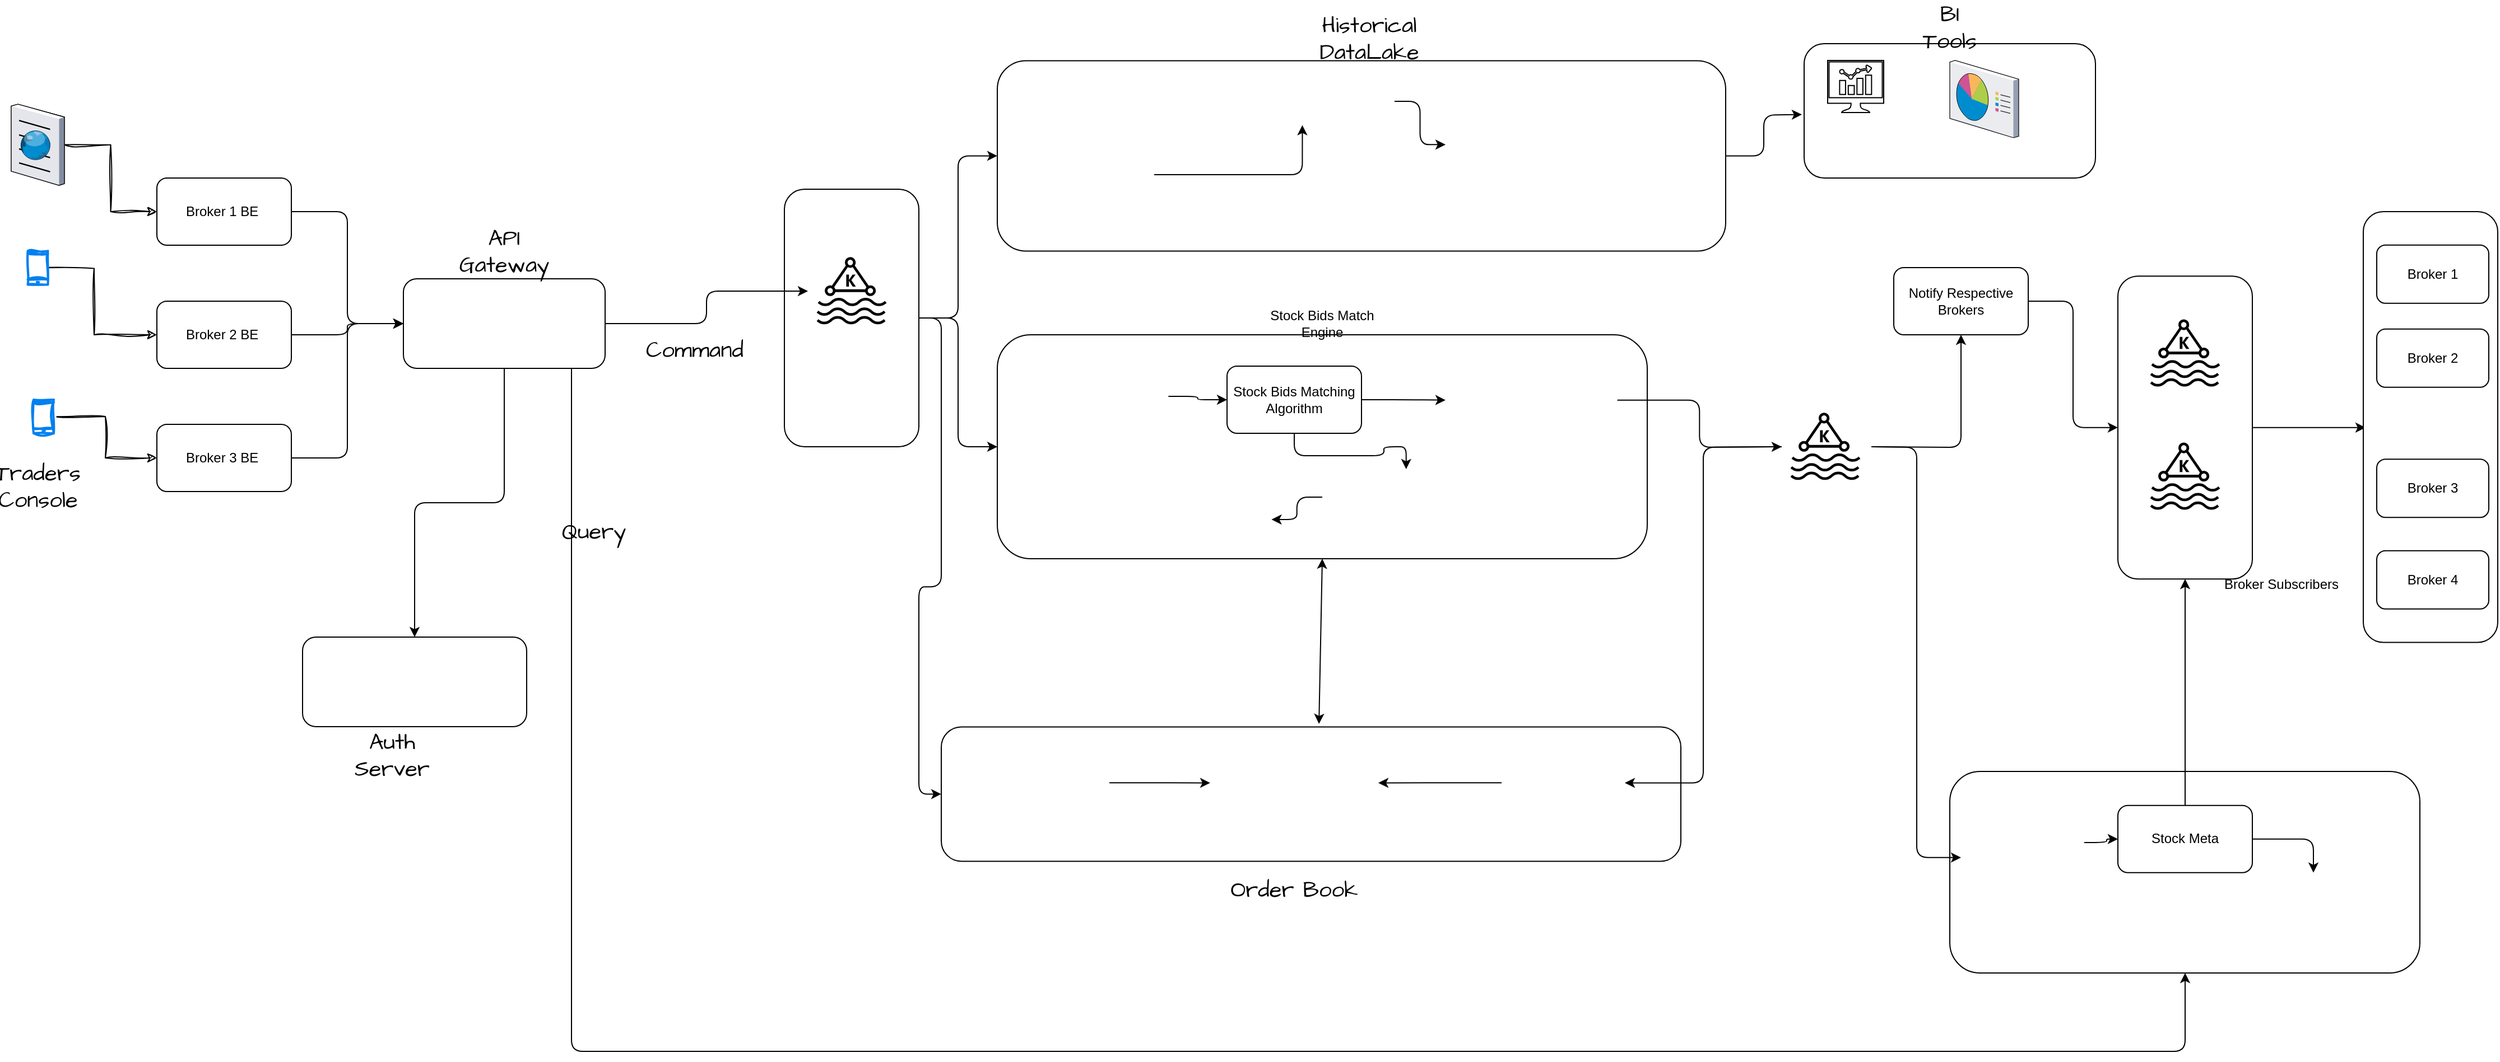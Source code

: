 <mxfile version="21.0.6" type="device"><diagram name="Page-1" id="3wYD7tI5Kv53F43dKnO_"><mxGraphModel dx="2208" dy="1978" grid="1" gridSize="10" guides="1" tooltips="1" connect="1" arrows="1" fold="1" page="1" pageScale="1" pageWidth="827" pageHeight="1169" math="0" shadow="0"><root><mxCell id="0"/><mxCell id="1" parent="0"/><mxCell id="vPITiJB0UEM0vyzkhBeb-19" style="edgeStyle=orthogonalEdgeStyle;rounded=1;orthogonalLoop=1;jettySize=auto;html=1;entryX=0;entryY=0.5;entryDx=0;entryDy=0;labelBackgroundColor=none;fontColor=default;" parent="1" source="vPITiJB0UEM0vyzkhBeb-12" target="vPITiJB0UEM0vyzkhBeb-17" edge="1"><mxGeometry relative="1" as="geometry"/></mxCell><mxCell id="vPITiJB0UEM0vyzkhBeb-29" style="edgeStyle=orthogonalEdgeStyle;rounded=1;orthogonalLoop=1;jettySize=auto;html=1;entryX=0;entryY=0.5;entryDx=0;entryDy=0;labelBackgroundColor=none;fontColor=default;" parent="1" source="vPITiJB0UEM0vyzkhBeb-12" target="vPITiJB0UEM0vyzkhBeb-26" edge="1"><mxGeometry relative="1" as="geometry"/></mxCell><mxCell id="vPITiJB0UEM0vyzkhBeb-96" style="edgeStyle=orthogonalEdgeStyle;rounded=1;orthogonalLoop=1;jettySize=auto;html=1;entryX=0;entryY=0.5;entryDx=0;entryDy=0;labelBackgroundColor=none;fontColor=default;" parent="1" source="vPITiJB0UEM0vyzkhBeb-12" target="vPITiJB0UEM0vyzkhBeb-71" edge="1"><mxGeometry relative="1" as="geometry"/></mxCell><mxCell id="vPITiJB0UEM0vyzkhBeb-12" value="" style="rounded=1;whiteSpace=wrap;html=1;labelBackgroundColor=none;" parent="1" vertex="1"><mxGeometry x="260" y="140" width="120" height="230" as="geometry"/></mxCell><mxCell id="vPITiJB0UEM0vyzkhBeb-24" value="" style="group;labelBackgroundColor=none;rounded=1;" parent="1" vertex="1" connectable="0"><mxGeometry x="400" y="620" width="660" height="130.39" as="geometry"/></mxCell><mxCell id="vPITiJB0UEM0vyzkhBeb-17" value="" style="rounded=1;whiteSpace=wrap;html=1;labelBackgroundColor=none;" parent="vPITiJB0UEM0vyzkhBeb-24" vertex="1"><mxGeometry y="0.19" width="660" height="120" as="geometry"/></mxCell><mxCell id="vPITiJB0UEM0vyzkhBeb-38" style="edgeStyle=orthogonalEdgeStyle;rounded=1;orthogonalLoop=1;jettySize=auto;html=1;labelBackgroundColor=none;fontColor=default;" parent="vPITiJB0UEM0vyzkhBeb-24" source="vPITiJB0UEM0vyzkhBeb-20" target="vPITiJB0UEM0vyzkhBeb-21" edge="1"><mxGeometry relative="1" as="geometry"/></mxCell><mxCell id="vPITiJB0UEM0vyzkhBeb-20" value="" style="shape=image;verticalLabelPosition=bottom;labelBackgroundColor=none;verticalAlign=top;aspect=fixed;imageAspect=0;image=https://upload.wikimedia.org/wikipedia/commons/thumb/7/70/Apache_Flink_logo.svg/1200px-Apache_Flink_logo.svg.png;rounded=1;" parent="vPITiJB0UEM0vyzkhBeb-24" vertex="1"><mxGeometry x="40" y="23.22" width="110" height="53.94" as="geometry"/></mxCell><mxCell id="vPITiJB0UEM0vyzkhBeb-21" value="" style="shape=image;verticalLabelPosition=bottom;labelBackgroundColor=none;verticalAlign=top;aspect=fixed;imageAspect=0;image=https://upload.wikimedia.org/wikipedia/commons/thumb/5/5e/Cassandra_logo.svg/1024px-Cassandra_logo.svg.png;rounded=1;" parent="vPITiJB0UEM0vyzkhBeb-24" vertex="1"><mxGeometry x="240" width="150" height="100.39" as="geometry"/></mxCell><mxCell id="vPITiJB0UEM0vyzkhBeb-45" style="edgeStyle=orthogonalEdgeStyle;rounded=1;orthogonalLoop=1;jettySize=auto;html=1;labelBackgroundColor=none;fontColor=default;" parent="vPITiJB0UEM0vyzkhBeb-24" source="vPITiJB0UEM0vyzkhBeb-44" target="vPITiJB0UEM0vyzkhBeb-21" edge="1"><mxGeometry relative="1" as="geometry"/></mxCell><mxCell id="vPITiJB0UEM0vyzkhBeb-44" value="" style="shape=image;verticalLabelPosition=bottom;labelBackgroundColor=none;verticalAlign=top;aspect=fixed;imageAspect=0;image=https://upload.wikimedia.org/wikipedia/commons/thumb/7/70/Apache_Flink_logo.svg/1200px-Apache_Flink_logo.svg.png;rounded=1;" parent="vPITiJB0UEM0vyzkhBeb-24" vertex="1"><mxGeometry x="500" y="23.22" width="110" height="53.94" as="geometry"/></mxCell><mxCell id="vPITiJB0UEM0vyzkhBeb-25" value="" style="group;labelBackgroundColor=none;rounded=1;" parent="1" vertex="1" connectable="0"><mxGeometry x="470" y="25" width="650" height="170.194" as="geometry"/></mxCell><mxCell id="vPITiJB0UEM0vyzkhBeb-31" value="" style="group;labelBackgroundColor=none;rounded=1;" parent="vPITiJB0UEM0vyzkhBeb-25" vertex="1" connectable="0"><mxGeometry x="-20" y="0.194" width="650" height="170" as="geometry"/></mxCell><mxCell id="vPITiJB0UEM0vyzkhBeb-26" value="" style="rounded=1;whiteSpace=wrap;html=1;labelBackgroundColor=none;" parent="vPITiJB0UEM0vyzkhBeb-31" vertex="1"><mxGeometry width="650" height="170" as="geometry"/></mxCell><mxCell id="vPITiJB0UEM0vyzkhBeb-36" style="edgeStyle=orthogonalEdgeStyle;rounded=1;orthogonalLoop=1;jettySize=auto;html=1;labelBackgroundColor=none;fontColor=default;" parent="vPITiJB0UEM0vyzkhBeb-31" source="vPITiJB0UEM0vyzkhBeb-30" target="vPITiJB0UEM0vyzkhBeb-35" edge="1"><mxGeometry relative="1" as="geometry"/></mxCell><mxCell id="vPITiJB0UEM0vyzkhBeb-30" value="" style="shape=image;verticalLabelPosition=bottom;labelBackgroundColor=none;verticalAlign=top;aspect=fixed;imageAspect=0;image=https://upload.wikimedia.org/wikipedia/commons/0/0e/Hadoop_logo.svg;rounded=1;" parent="vPITiJB0UEM0vyzkhBeb-31" vertex="1"><mxGeometry x="190" y="14.91" width="164.47" height="42.7" as="geometry"/></mxCell><mxCell id="vPITiJB0UEM0vyzkhBeb-35" value="" style="shape=image;verticalLabelPosition=bottom;labelBackgroundColor=none;verticalAlign=top;aspect=fixed;imageAspect=0;image=https://www.pngitem.com/pimgs/m/90-907131_apache-spark-mllib-logo-hd-png-download.png;rounded=1;" parent="vPITiJB0UEM0vyzkhBeb-31" vertex="1"><mxGeometry x="400" y="33.063" width="201.45" height="83.68" as="geometry"/></mxCell><mxCell id="vPITiJB0UEM0vyzkhBeb-140" style="edgeStyle=orthogonalEdgeStyle;rounded=1;orthogonalLoop=1;jettySize=auto;html=1;entryX=0.5;entryY=1;entryDx=0;entryDy=0;labelBackgroundColor=none;fontColor=default;" parent="vPITiJB0UEM0vyzkhBeb-31" source="vPITiJB0UEM0vyzkhBeb-139" target="vPITiJB0UEM0vyzkhBeb-30" edge="1"><mxGeometry relative="1" as="geometry"/></mxCell><mxCell id="vPITiJB0UEM0vyzkhBeb-139" value="" style="shape=image;verticalLabelPosition=bottom;labelBackgroundColor=none;verticalAlign=top;aspect=fixed;imageAspect=0;image=https://upload.wikimedia.org/wikipedia/commons/thumb/7/70/Apache_Flink_logo.svg/1200px-Apache_Flink_logo.svg.png;rounded=1;" parent="vPITiJB0UEM0vyzkhBeb-31" vertex="1"><mxGeometry x="30" y="74.806" width="110" height="53.94" as="geometry"/></mxCell><mxCell id="vPITiJB0UEM0vyzkhBeb-80" value="" style="rounded=1;whiteSpace=wrap;html=1;labelBackgroundColor=none;" parent="1" vertex="1"><mxGeometry x="1300" y="660" width="419.5" height="180" as="geometry"/></mxCell><mxCell id="vPITiJB0UEM0vyzkhBeb-82" style="edgeStyle=orthogonalEdgeStyle;rounded=1;orthogonalLoop=1;jettySize=auto;html=1;entryX=0;entryY=0.75;entryDx=0;entryDy=0;labelBackgroundColor=none;fontColor=default;" parent="1" target="vPITiJB0UEM0vyzkhBeb-133" edge="1"><mxGeometry relative="1" as="geometry"><mxPoint x="1230" y="370" as="sourcePoint"/></mxGeometry></mxCell><mxCell id="vPITiJB0UEM0vyzkhBeb-84" style="edgeStyle=orthogonalEdgeStyle;rounded=1;orthogonalLoop=1;jettySize=auto;html=1;exitX=0.5;exitY=0;exitDx=0;exitDy=0;labelBackgroundColor=none;fontColor=default;" parent="1" source="vPITiJB0UEM0vyzkhBeb-135" target="vPITiJB0UEM0vyzkhBeb-50" edge="1"><mxGeometry relative="1" as="geometry"/></mxCell><mxCell id="vPITiJB0UEM0vyzkhBeb-132" style="edgeStyle=orthogonalEdgeStyle;rounded=1;orthogonalLoop=1;jettySize=auto;html=1;labelBackgroundColor=none;fontColor=default;" parent="1" source="vPITiJB0UEM0vyzkhBeb-101" target="vPITiJB0UEM0vyzkhBeb-50" edge="1"><mxGeometry relative="1" as="geometry"/></mxCell><mxCell id="vPITiJB0UEM0vyzkhBeb-101" value="Notify Respective&lt;br&gt;Brokers" style="rounded=1;whiteSpace=wrap;html=1;labelBackgroundColor=none;" parent="1" vertex="1"><mxGeometry x="1250" y="210" width="120" height="60" as="geometry"/></mxCell><mxCell id="vPITiJB0UEM0vyzkhBeb-106" style="edgeStyle=orthogonalEdgeStyle;rounded=1;orthogonalLoop=1;jettySize=auto;html=1;labelBackgroundColor=none;fontColor=default;" parent="1" source="vPITiJB0UEM0vyzkhBeb-26" edge="1"><mxGeometry relative="1" as="geometry"><mxPoint x="1168" y="73.3" as="targetPoint"/></mxGeometry></mxCell><mxCell id="vPITiJB0UEM0vyzkhBeb-107" value="" style="rounded=1;whiteSpace=wrap;html=1;labelBackgroundColor=none;" parent="1" vertex="1"><mxGeometry x="1170" y="10" width="260" height="120" as="geometry"/></mxCell><mxCell id="vPITiJB0UEM0vyzkhBeb-114" value="" style="verticalLabelPosition=bottom;aspect=fixed;html=1;verticalAlign=top;strokeColor=none;align=center;outlineConnect=0;shape=mxgraph.citrix.reporting;labelBackgroundColor=none;rounded=1;" parent="1" vertex="1"><mxGeometry x="1300" y="25" width="61.5" height="69" as="geometry"/></mxCell><mxCell id="vPITiJB0UEM0vyzkhBeb-71" value="" style="rounded=1;whiteSpace=wrap;html=1;labelBackgroundColor=none;" parent="1" vertex="1"><mxGeometry x="450" y="270" width="580" height="200" as="geometry"/></mxCell><mxCell id="vPITiJB0UEM0vyzkhBeb-72" value="" style="shape=image;verticalLabelPosition=bottom;labelBackgroundColor=none;verticalAlign=top;aspect=fixed;imageAspect=0;image=https://blog.knoldus.com/wp-content/uploads/2022/03/spark_streaming_logo.png;rounded=1;" parent="1" vertex="1"><mxGeometry x="460" y="280" width="142.68" height="90" as="geometry"/></mxCell><mxCell id="vPITiJB0UEM0vyzkhBeb-123" style="edgeStyle=orthogonalEdgeStyle;rounded=1;orthogonalLoop=1;jettySize=auto;html=1;labelBackgroundColor=none;fontColor=default;" parent="1" source="vPITiJB0UEM0vyzkhBeb-75" target="vPITiJB0UEM0vyzkhBeb-122" edge="1"><mxGeometry relative="1" as="geometry"/></mxCell><mxCell id="vPITiJB0UEM0vyzkhBeb-75" value="Stock Bids Matching &lt;br&gt;Algorithm" style="rounded=1;whiteSpace=wrap;html=1;labelBackgroundColor=none;" parent="1" vertex="1"><mxGeometry x="655" y="298" width="120" height="60" as="geometry"/></mxCell><mxCell id="vPITiJB0UEM0vyzkhBeb-76" style="edgeStyle=orthogonalEdgeStyle;rounded=1;orthogonalLoop=1;jettySize=auto;html=1;labelBackgroundColor=none;fontColor=default;" parent="1" source="vPITiJB0UEM0vyzkhBeb-72" target="vPITiJB0UEM0vyzkhBeb-75" edge="1"><mxGeometry relative="1" as="geometry"/></mxCell><mxCell id="vPITiJB0UEM0vyzkhBeb-121" style="edgeStyle=orthogonalEdgeStyle;rounded=1;orthogonalLoop=1;jettySize=auto;html=1;labelBackgroundColor=none;fontColor=default;" parent="1" source="vPITiJB0UEM0vyzkhBeb-77" edge="1"><mxGeometry relative="1" as="geometry"><mxPoint x="1150" y="370" as="targetPoint"/></mxGeometry></mxCell><mxCell id="vPITiJB0UEM0vyzkhBeb-77" value="" style="shape=image;verticalLabelPosition=bottom;labelBackgroundColor=none;verticalAlign=top;aspect=fixed;imageAspect=0;image=https://blog.knoldus.com/wp-content/uploads/2022/03/spark_streaming_logo.png;rounded=1;" parent="1" vertex="1"><mxGeometry x="850" y="280" width="153.29" height="96.69" as="geometry"/></mxCell><mxCell id="vPITiJB0UEM0vyzkhBeb-78" style="edgeStyle=orthogonalEdgeStyle;rounded=1;orthogonalLoop=1;jettySize=auto;html=1;entryX=0;entryY=0.5;entryDx=0;entryDy=0;labelBackgroundColor=none;fontColor=default;" parent="1" source="vPITiJB0UEM0vyzkhBeb-75" target="vPITiJB0UEM0vyzkhBeb-77" edge="1"><mxGeometry relative="1" as="geometry"/></mxCell><mxCell id="vPITiJB0UEM0vyzkhBeb-130" style="edgeStyle=orthogonalEdgeStyle;rounded=1;orthogonalLoop=1;jettySize=auto;html=1;entryX=1;entryY=0.5;entryDx=0;entryDy=0;labelBackgroundColor=none;fontColor=default;" parent="1" target="vPITiJB0UEM0vyzkhBeb-44" edge="1"><mxGeometry relative="1" as="geometry"><mxPoint x="1150" y="370" as="sourcePoint"/></mxGeometry></mxCell><mxCell id="vPITiJB0UEM0vyzkhBeb-131" style="edgeStyle=orthogonalEdgeStyle;rounded=1;orthogonalLoop=1;jettySize=auto;html=1;entryX=0.5;entryY=1;entryDx=0;entryDy=0;labelBackgroundColor=none;fontColor=default;" parent="1" target="vPITiJB0UEM0vyzkhBeb-101" edge="1"><mxGeometry relative="1" as="geometry"><mxPoint x="1230" y="370" as="sourcePoint"/></mxGeometry></mxCell><mxCell id="vPITiJB0UEM0vyzkhBeb-117" value="" style="group;labelBackgroundColor=none;rounded=1;" parent="1" vertex="1" connectable="0"><mxGeometry x="1460" y="162.88" width="329" height="457.12" as="geometry"/></mxCell><mxCell id="vPITiJB0UEM0vyzkhBeb-57" value="Broker Subscribers" style="text;html=1;strokeColor=none;fillColor=none;align=center;verticalAlign=middle;whiteSpace=wrap;rounded=1;labelBackgroundColor=none;" parent="vPITiJB0UEM0vyzkhBeb-117" vertex="1"><mxGeometry x="81" y="301.75" width="110" height="55.75" as="geometry"/></mxCell><mxCell id="vPITiJB0UEM0vyzkhBeb-66" style="edgeStyle=orthogonalEdgeStyle;rounded=1;orthogonalLoop=1;jettySize=auto;html=1;entryX=0;entryY=0.5;entryDx=0;entryDy=0;labelBackgroundColor=none;fontColor=default;" parent="vPITiJB0UEM0vyzkhBeb-117" source="vPITiJB0UEM0vyzkhBeb-50" edge="1"><mxGeometry relative="1" as="geometry"><mxPoint x="211" y="190.005" as="targetPoint"/></mxGeometry></mxCell><mxCell id="vPITiJB0UEM0vyzkhBeb-50" value="" style="rounded=1;whiteSpace=wrap;html=1;labelBackgroundColor=none;" parent="vPITiJB0UEM0vyzkhBeb-117" vertex="1"><mxGeometry x="-10" y="54.75" width="120" height="270.5" as="geometry"/></mxCell><mxCell id="vPITiJB0UEM0vyzkhBeb-51" value="" style="points=[[0,0,0],[0.25,0,0],[0.5,0,0],[0.75,0,0],[1,0,0],[0,1,0],[0.25,1,0],[0.5,1,0],[0.75,1,0],[1,1,0],[0,0.25,0],[0,0.5,0],[0,0.75,0],[1,0.25,0],[1,0.5,0],[1,0.75,0]];outlineConnect=0;gradientDirection=north;dashed=0;verticalLabelPosition=bottom;verticalAlign=top;align=center;html=1;fontSize=12;fontStyle=0;aspect=fixed;shape=mxgraph.aws4.resourceIcon;resIcon=mxgraph.aws4.managed_streaming_for_kafka;labelBackgroundColor=none;rounded=1;" parent="vPITiJB0UEM0vyzkhBeb-117" vertex="1"><mxGeometry x="11" y="84.75" width="78" height="78" as="geometry"/></mxCell><mxCell id="vPITiJB0UEM0vyzkhBeb-55" value="" style="points=[[0,0,0],[0.25,0,0],[0.5,0,0],[0.75,0,0],[1,0,0],[0,1,0],[0.25,1,0],[0.5,1,0],[0.75,1,0],[1,1,0],[0,0.25,0],[0,0.5,0],[0,0.75,0],[1,0.25,0],[1,0.5,0],[1,0.75,0]];outlineConnect=0;gradientDirection=north;dashed=0;verticalLabelPosition=bottom;verticalAlign=top;align=center;html=1;fontSize=12;fontStyle=0;aspect=fixed;shape=mxgraph.aws4.resourceIcon;resIcon=mxgraph.aws4.managed_streaming_for_kafka;labelBackgroundColor=none;rounded=1;" parent="vPITiJB0UEM0vyzkhBeb-117" vertex="1"><mxGeometry x="11" y="194.75" width="78" height="78" as="geometry"/></mxCell><mxCell id="vPITiJB0UEM0vyzkhBeb-83" value="" style="group;labelBackgroundColor=none;rounded=1;" parent="vPITiJB0UEM0vyzkhBeb-117" vertex="1" connectable="0"><mxGeometry x="209" y="-2.88" width="120" height="384.75" as="geometry"/></mxCell><mxCell id="vPITiJB0UEM0vyzkhBeb-56" value="" style="rounded=1;whiteSpace=wrap;html=1;labelBackgroundColor=none;" parent="vPITiJB0UEM0vyzkhBeb-83" vertex="1"><mxGeometry width="120" height="384.75" as="geometry"/></mxCell><mxCell id="vPITiJB0UEM0vyzkhBeb-62" value="Broker 1" style="rounded=1;whiteSpace=wrap;html=1;labelBackgroundColor=none;" parent="vPITiJB0UEM0vyzkhBeb-83" vertex="1"><mxGeometry x="12" y="29.88" width="100" height="52" as="geometry"/></mxCell><mxCell id="vPITiJB0UEM0vyzkhBeb-63" value="Broker 2" style="rounded=1;whiteSpace=wrap;html=1;labelBackgroundColor=none;" parent="vPITiJB0UEM0vyzkhBeb-83" vertex="1"><mxGeometry x="12" y="104.88" width="100" height="52" as="geometry"/></mxCell><mxCell id="vPITiJB0UEM0vyzkhBeb-64" value="Broker 3" style="rounded=1;whiteSpace=wrap;html=1;labelBackgroundColor=none;" parent="vPITiJB0UEM0vyzkhBeb-83" vertex="1"><mxGeometry x="12" y="221.13" width="100" height="52" as="geometry"/></mxCell><mxCell id="vPITiJB0UEM0vyzkhBeb-65" value="Broker 4" style="rounded=1;whiteSpace=wrap;html=1;labelBackgroundColor=none;" parent="vPITiJB0UEM0vyzkhBeb-83" vertex="1"><mxGeometry x="12" y="302.88" width="100" height="52" as="geometry"/></mxCell><mxCell id="vPITiJB0UEM0vyzkhBeb-126" style="edgeStyle=orthogonalEdgeStyle;rounded=1;orthogonalLoop=1;jettySize=auto;html=1;labelBackgroundColor=none;fontColor=default;" parent="1" source="vPITiJB0UEM0vyzkhBeb-122" target="vPITiJB0UEM0vyzkhBeb-125" edge="1"><mxGeometry relative="1" as="geometry"/></mxCell><mxCell id="vPITiJB0UEM0vyzkhBeb-122" value="" style="shape=image;verticalLabelPosition=bottom;labelBackgroundColor=none;verticalAlign=top;aspect=fixed;imageAspect=0;image=https://upload.wikimedia.org/wikipedia/en/6/6b/Redis_Logo.svg;rounded=1;" parent="1" vertex="1"><mxGeometry x="740" y="390" width="149.69" height="50" as="geometry"/></mxCell><mxCell id="vPITiJB0UEM0vyzkhBeb-125" value="" style="shape=image;verticalLabelPosition=bottom;labelBackgroundColor=none;verticalAlign=top;aspect=fixed;imageAspect=0;image=https://upload.wikimedia.org/wikipedia/commons/thumb/5/5e/Cassandra_logo.svg/1024px-Cassandra_logo.svg.png;rounded=1;" parent="1" vertex="1"><mxGeometry x="620" y="410" width="74.71" height="50" as="geometry"/></mxCell><mxCell id="vPITiJB0UEM0vyzkhBeb-128" value="" style="endArrow=classic;startArrow=classic;html=1;rounded=1;exitX=0.647;exitY=-0.025;exitDx=0;exitDy=0;entryX=0.5;entryY=1;entryDx=0;entryDy=0;exitPerimeter=0;labelBackgroundColor=none;fontColor=default;" parent="1" source="vPITiJB0UEM0vyzkhBeb-21" target="vPITiJB0UEM0vyzkhBeb-71" edge="1"><mxGeometry width="50" height="50" relative="1" as="geometry"><mxPoint x="770" y="500" as="sourcePoint"/><mxPoint x="820" y="450" as="targetPoint"/></mxGeometry></mxCell><mxCell id="vPITiJB0UEM0vyzkhBeb-136" style="edgeStyle=orthogonalEdgeStyle;rounded=1;orthogonalLoop=1;jettySize=auto;html=1;entryX=0;entryY=0.5;entryDx=0;entryDy=0;labelBackgroundColor=none;fontColor=default;" parent="1" source="vPITiJB0UEM0vyzkhBeb-133" target="vPITiJB0UEM0vyzkhBeb-135" edge="1"><mxGeometry relative="1" as="geometry"/></mxCell><mxCell id="vPITiJB0UEM0vyzkhBeb-133" value="" style="shape=image;verticalLabelPosition=bottom;labelBackgroundColor=none;verticalAlign=top;aspect=fixed;imageAspect=0;image=https://upload.wikimedia.org/wikipedia/commons/thumb/7/70/Apache_Flink_logo.svg/1200px-Apache_Flink_logo.svg.png;rounded=1;" parent="1" vertex="1"><mxGeometry x="1310" y="696.45" width="110" height="53.94" as="geometry"/></mxCell><mxCell id="vPITiJB0UEM0vyzkhBeb-134" value="" style="shape=image;verticalLabelPosition=bottom;labelBackgroundColor=none;verticalAlign=top;aspect=fixed;imageAspect=0;image=https://upload.wikimedia.org/wikipedia/commons/thumb/5/5e/Cassandra_logo.svg/1024px-Cassandra_logo.svg.png;rounded=1;" parent="1" vertex="1"><mxGeometry x="1569.5" y="750.39" width="110" height="73.62" as="geometry"/></mxCell><mxCell id="vPITiJB0UEM0vyzkhBeb-137" style="edgeStyle=orthogonalEdgeStyle;rounded=1;orthogonalLoop=1;jettySize=auto;html=1;entryX=0.5;entryY=0;entryDx=0;entryDy=0;exitX=1;exitY=0.5;exitDx=0;exitDy=0;labelBackgroundColor=none;fontColor=default;" parent="1" source="vPITiJB0UEM0vyzkhBeb-135" target="vPITiJB0UEM0vyzkhBeb-134" edge="1"><mxGeometry relative="1" as="geometry"/></mxCell><mxCell id="vPITiJB0UEM0vyzkhBeb-135" value="Stock Meta" style="rounded=1;whiteSpace=wrap;html=1;labelBackgroundColor=none;" parent="1" vertex="1"><mxGeometry x="1450" y="690.39" width="120" height="60" as="geometry"/></mxCell><mxCell id="vPITiJB0UEM0vyzkhBeb-138" value="" style="points=[[0,0,0],[0.25,0,0],[0.5,0,0],[0.75,0,0],[1,0,0],[0,1,0],[0.25,1,0],[0.5,1,0],[0.75,1,0],[1,1,0],[0,0.25,0],[0,0.5,0],[0,0.75,0],[1,0.25,0],[1,0.5,0],[1,0.75,0]];outlineConnect=0;gradientDirection=north;dashed=0;verticalLabelPosition=bottom;verticalAlign=top;align=center;html=1;fontSize=12;fontStyle=0;aspect=fixed;shape=mxgraph.aws4.resourceIcon;resIcon=mxgraph.aws4.managed_streaming_for_kafka;labelBackgroundColor=none;rounded=1;" parent="1" vertex="1"><mxGeometry x="281" y="192" width="78" height="78" as="geometry"/></mxCell><mxCell id="vPITiJB0UEM0vyzkhBeb-141" value="" style="points=[[0,0,0],[0.25,0,0],[0.5,0,0],[0.75,0,0],[1,0,0],[0,1,0],[0.25,1,0],[0.5,1,0],[0.75,1,0],[1,1,0],[0,0.25,0],[0,0.5,0],[0,0.75,0],[1,0.25,0],[1,0.5,0],[1,0.75,0]];outlineConnect=0;gradientDirection=north;dashed=0;verticalLabelPosition=bottom;verticalAlign=top;align=center;html=1;fontSize=12;fontStyle=0;aspect=fixed;shape=mxgraph.aws4.resourceIcon;resIcon=mxgraph.aws4.managed_streaming_for_kafka;labelBackgroundColor=none;rounded=1;" parent="1" vertex="1"><mxGeometry x="1150" y="331" width="78" height="78" as="geometry"/></mxCell><mxCell id="vPITiJB0UEM0vyzkhBeb-142" value="" style="group;labelBackgroundColor=none;rounded=1;" parent="1" vertex="1" connectable="0"><mxGeometry x="-300" y="130" width="120" height="280" as="geometry"/></mxCell><mxCell id="vPITiJB0UEM0vyzkhBeb-6" value="Broker 1 BE&amp;nbsp;" style="rounded=1;whiteSpace=wrap;html=1;labelBackgroundColor=none;" parent="vPITiJB0UEM0vyzkhBeb-142" vertex="1"><mxGeometry width="120" height="60" as="geometry"/></mxCell><mxCell id="vPITiJB0UEM0vyzkhBeb-7" value="Broker&amp;nbsp;2 BE&amp;nbsp;" style="rounded=1;whiteSpace=wrap;html=1;labelBackgroundColor=none;" parent="vPITiJB0UEM0vyzkhBeb-142" vertex="1"><mxGeometry y="110" width="120" height="60" as="geometry"/></mxCell><mxCell id="vPITiJB0UEM0vyzkhBeb-8" value="Broker&amp;nbsp;3 BE&amp;nbsp;" style="rounded=1;whiteSpace=wrap;html=1;labelBackgroundColor=none;" parent="vPITiJB0UEM0vyzkhBeb-142" vertex="1"><mxGeometry y="220" width="120" height="60" as="geometry"/></mxCell><mxCell id="vPITiJB0UEM0vyzkhBeb-149" style="edgeStyle=orthogonalEdgeStyle;rounded=1;orthogonalLoop=1;jettySize=auto;html=1;labelBackgroundColor=none;fontColor=default;" parent="1" source="vPITiJB0UEM0vyzkhBeb-143" target="vPITiJB0UEM0vyzkhBeb-138" edge="1"><mxGeometry relative="1" as="geometry"/></mxCell><mxCell id="vPITiJB0UEM0vyzkhBeb-155" style="edgeStyle=orthogonalEdgeStyle;rounded=1;orthogonalLoop=1;jettySize=auto;html=1;labelBackgroundColor=none;fontColor=default;" parent="1" source="vPITiJB0UEM0vyzkhBeb-143" target="vPITiJB0UEM0vyzkhBeb-80" edge="1"><mxGeometry relative="1" as="geometry"><Array as="points"><mxPoint x="70" y="910"/><mxPoint x="1510" y="910"/></Array></mxGeometry></mxCell><mxCell id="vPITiJB0UEM0vyzkhBeb-158" style="edgeStyle=orthogonalEdgeStyle;rounded=1;orthogonalLoop=1;jettySize=auto;html=1;labelBackgroundColor=none;fontColor=default;" parent="1" source="vPITiJB0UEM0vyzkhBeb-143" target="vPITiJB0UEM0vyzkhBeb-151" edge="1"><mxGeometry relative="1" as="geometry"/></mxCell><mxCell id="vPITiJB0UEM0vyzkhBeb-143" value="" style="rounded=1;whiteSpace=wrap;html=1;labelBackgroundColor=none;" parent="1" vertex="1"><mxGeometry x="-80" y="220" width="180" height="80" as="geometry"/></mxCell><mxCell id="vPITiJB0UEM0vyzkhBeb-145" value="" style="shape=image;verticalLabelPosition=bottom;labelBackgroundColor=none;verticalAlign=top;aspect=fixed;imageAspect=0;image=https://konghq.com/wp-content/uploads/2018/08/kong-combination-mark-color-256px.png;rounded=1;" parent="1" vertex="1"><mxGeometry x="-60.18" y="231.79" width="140.36" height="46.43" as="geometry"/></mxCell><mxCell id="vPITiJB0UEM0vyzkhBeb-146" style="edgeStyle=orthogonalEdgeStyle;rounded=1;orthogonalLoop=1;jettySize=auto;html=1;entryX=0;entryY=0.5;entryDx=0;entryDy=0;labelBackgroundColor=none;fontColor=default;" parent="1" source="vPITiJB0UEM0vyzkhBeb-6" target="vPITiJB0UEM0vyzkhBeb-143" edge="1"><mxGeometry relative="1" as="geometry"/></mxCell><mxCell id="vPITiJB0UEM0vyzkhBeb-147" style="edgeStyle=orthogonalEdgeStyle;rounded=1;orthogonalLoop=1;jettySize=auto;html=1;entryX=0;entryY=0.5;entryDx=0;entryDy=0;labelBackgroundColor=none;fontColor=default;" parent="1" source="vPITiJB0UEM0vyzkhBeb-7" target="vPITiJB0UEM0vyzkhBeb-143" edge="1"><mxGeometry relative="1" as="geometry"/></mxCell><mxCell id="vPITiJB0UEM0vyzkhBeb-148" style="edgeStyle=orthogonalEdgeStyle;rounded=1;orthogonalLoop=1;jettySize=auto;html=1;entryX=0;entryY=0.5;entryDx=0;entryDy=0;labelBackgroundColor=none;fontColor=default;" parent="1" source="vPITiJB0UEM0vyzkhBeb-8" target="vPITiJB0UEM0vyzkhBeb-143" edge="1"><mxGeometry relative="1" as="geometry"/></mxCell><mxCell id="vPITiJB0UEM0vyzkhBeb-156" value="" style="group;labelBackgroundColor=none;rounded=1;" parent="1" vertex="1" connectable="0"><mxGeometry x="-170" y="540" width="200" height="80" as="geometry"/></mxCell><mxCell id="vPITiJB0UEM0vyzkhBeb-151" value="" style="rounded=1;whiteSpace=wrap;html=1;labelBackgroundColor=none;" parent="vPITiJB0UEM0vyzkhBeb-156" vertex="1"><mxGeometry width="200" height="80" as="geometry"/></mxCell><mxCell id="vPITiJB0UEM0vyzkhBeb-154" value="" style="shape=image;verticalLabelPosition=bottom;labelBackgroundColor=none;verticalAlign=top;aspect=fixed;imageAspect=0;image=https://upload.wikimedia.org/wikipedia/commons/thumb/5/5c/Okta_logo.svg/1200px-Okta_logo.svg.png;rounded=1;" parent="vPITiJB0UEM0vyzkhBeb-156" vertex="1"><mxGeometry x="11.36" y="10" width="177.27" height="60" as="geometry"/></mxCell><mxCell id="vPITiJB0UEM0vyzkhBeb-108" value="" style="pointerEvents=1;shadow=0;dashed=0;html=1;aspect=fixed;labelPosition=center;verticalLabelPosition=bottom;verticalAlign=top;align=center;outlineConnect=0;shape=mxgraph.vvd.nsx_dashboard;labelBackgroundColor=none;rounded=1;" parent="1" vertex="1"><mxGeometry x="1191" y="25" width="50" height="46.5" as="geometry"/></mxCell><mxCell id="vPITiJB0UEM0vyzkhBeb-159" value="Stock Bids Match Engine&lt;br&gt;" style="text;html=1;strokeColor=none;fillColor=none;align=center;verticalAlign=middle;whiteSpace=wrap;rounded=1;labelBackgroundColor=none;" parent="1" vertex="1"><mxGeometry x="691" y="245" width="98" height="30" as="geometry"/></mxCell><mxCell id="AAdLcY_ohGHwzldRCh21-3" style="edgeStyle=orthogonalEdgeStyle;rounded=0;sketch=1;hachureGap=4;jiggle=2;curveFitting=1;orthogonalLoop=1;jettySize=auto;html=1;fontFamily=Architects Daughter;fontSource=https%3A%2F%2Ffonts.googleapis.com%2Fcss%3Ffamily%3DArchitects%2BDaughter;fontSize=16;" edge="1" parent="1" source="AAdLcY_ohGHwzldRCh21-1" target="vPITiJB0UEM0vyzkhBeb-6"><mxGeometry relative="1" as="geometry"/></mxCell><mxCell id="AAdLcY_ohGHwzldRCh21-1" value="" style="verticalLabelPosition=bottom;sketch=0;aspect=fixed;html=1;verticalAlign=top;strokeColor=none;align=center;outlineConnect=0;shape=mxgraph.citrix.browser;hachureGap=4;jiggle=2;curveFitting=1;fontFamily=Architects Daughter;fontSource=https%3A%2F%2Ffonts.googleapis.com%2Fcss%3Ffamily%3DArchitects%2BDaughter;fontSize=20;" vertex="1" parent="1"><mxGeometry x="-430" y="64" width="47.5" height="72.5" as="geometry"/></mxCell><mxCell id="AAdLcY_ohGHwzldRCh21-4" style="edgeStyle=orthogonalEdgeStyle;rounded=0;sketch=1;hachureGap=4;jiggle=2;curveFitting=1;orthogonalLoop=1;jettySize=auto;html=1;entryX=0;entryY=0.5;entryDx=0;entryDy=0;fontFamily=Architects Daughter;fontSource=https%3A%2F%2Ffonts.googleapis.com%2Fcss%3Ffamily%3DArchitects%2BDaughter;fontSize=16;" edge="1" parent="1" target="vPITiJB0UEM0vyzkhBeb-7"><mxGeometry relative="1" as="geometry"><mxPoint x="-413" y="210.2" as="sourcePoint"/></mxGeometry></mxCell><mxCell id="AAdLcY_ohGHwzldRCh21-6" value="" style="html=1;verticalLabelPosition=bottom;align=center;labelBackgroundColor=#ffffff;verticalAlign=top;strokeWidth=2;strokeColor=#0080F0;shadow=0;dashed=0;shape=mxgraph.ios7.icons.smartphone;sketch=1;hachureGap=4;jiggle=2;curveFitting=1;fontFamily=Architects Daughter;fontSource=https%3A%2F%2Ffonts.googleapis.com%2Fcss%3Ffamily%3DArchitects%2BDaughter;fontSize=20;" vertex="1" parent="1"><mxGeometry x="-415.25" y="195.19" width="18" height="30" as="geometry"/></mxCell><mxCell id="AAdLcY_ohGHwzldRCh21-8" style="edgeStyle=orthogonalEdgeStyle;rounded=0;sketch=1;hachureGap=4;jiggle=2;curveFitting=1;orthogonalLoop=1;jettySize=auto;html=1;entryX=0;entryY=0.5;entryDx=0;entryDy=0;fontFamily=Architects Daughter;fontSource=https%3A%2F%2Ffonts.googleapis.com%2Fcss%3Ffamily%3DArchitects%2BDaughter;fontSize=16;" edge="1" parent="1" source="AAdLcY_ohGHwzldRCh21-7" target="vPITiJB0UEM0vyzkhBeb-8"><mxGeometry relative="1" as="geometry"/></mxCell><mxCell id="AAdLcY_ohGHwzldRCh21-7" value="" style="html=1;verticalLabelPosition=bottom;align=center;labelBackgroundColor=#ffffff;verticalAlign=top;strokeWidth=2;strokeColor=#0080F0;shadow=0;dashed=0;shape=mxgraph.ios7.icons.smartphone;sketch=1;hachureGap=4;jiggle=2;curveFitting=1;fontFamily=Architects Daughter;fontSource=https%3A%2F%2Ffonts.googleapis.com%2Fcss%3Ffamily%3DArchitects%2BDaughter;fontSize=20;" vertex="1" parent="1"><mxGeometry x="-410" y="328" width="18" height="30" as="geometry"/></mxCell><mxCell id="AAdLcY_ohGHwzldRCh21-9" value="Traders&lt;br&gt;Console" style="text;html=1;strokeColor=none;fillColor=none;align=center;verticalAlign=middle;whiteSpace=wrap;rounded=0;fontSize=20;fontFamily=Architects Daughter;" vertex="1" parent="1"><mxGeometry x="-436.25" y="390" width="60" height="30" as="geometry"/></mxCell><mxCell id="AAdLcY_ohGHwzldRCh21-10" value="API Gateway" style="text;html=1;strokeColor=none;fillColor=none;align=center;verticalAlign=middle;whiteSpace=wrap;rounded=0;fontSize=20;fontFamily=Architects Daughter;" vertex="1" parent="1"><mxGeometry x="-20" y="180" width="60" height="30" as="geometry"/></mxCell><mxCell id="AAdLcY_ohGHwzldRCh21-11" value="Auth Server" style="text;html=1;strokeColor=none;fillColor=none;align=center;verticalAlign=middle;whiteSpace=wrap;rounded=0;fontSize=20;fontFamily=Architects Daughter;" vertex="1" parent="1"><mxGeometry x="-120" y="630" width="60" height="30" as="geometry"/></mxCell><mxCell id="AAdLcY_ohGHwzldRCh21-12" value="Order Book&lt;br&gt;" style="text;html=1;strokeColor=none;fillColor=none;align=center;verticalAlign=middle;whiteSpace=wrap;rounded=0;fontSize=20;fontFamily=Architects Daughter;" vertex="1" parent="1"><mxGeometry x="630" y="750" width="170" height="30" as="geometry"/></mxCell><mxCell id="AAdLcY_ohGHwzldRCh21-13" value="Command" style="text;html=1;strokeColor=none;fillColor=none;align=center;verticalAlign=middle;whiteSpace=wrap;rounded=0;fontSize=20;fontFamily=Architects Daughter;" vertex="1" parent="1"><mxGeometry x="150" y="268" width="60" height="30" as="geometry"/></mxCell><mxCell id="AAdLcY_ohGHwzldRCh21-14" value="Query" style="text;html=1;strokeColor=none;fillColor=none;align=center;verticalAlign=middle;whiteSpace=wrap;rounded=0;fontSize=20;fontFamily=Architects Daughter;" vertex="1" parent="1"><mxGeometry x="60" y="430" width="60" height="30" as="geometry"/></mxCell><mxCell id="AAdLcY_ohGHwzldRCh21-15" value="Historical DataLake" style="text;html=1;strokeColor=none;fillColor=none;align=center;verticalAlign=middle;whiteSpace=wrap;rounded=0;fontSize=20;fontFamily=Architects Daughter;" vertex="1" parent="1"><mxGeometry x="737" y="-10" width="90" height="30" as="geometry"/></mxCell><mxCell id="AAdLcY_ohGHwzldRCh21-16" value="BI Tools" style="text;html=1;strokeColor=none;fillColor=none;align=center;verticalAlign=middle;whiteSpace=wrap;rounded=0;fontSize=20;fontFamily=Architects Daughter;" vertex="1" parent="1"><mxGeometry x="1270" y="-20" width="60" height="30" as="geometry"/></mxCell></root></mxGraphModel></diagram></mxfile>